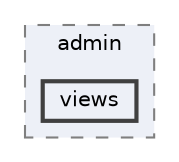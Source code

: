 digraph "C:/Users/LukeMabie/documents/Development/Password_Saver_Using_Django-master/venv/Lib/site-packages/django/contrib/admin/views"
{
 // LATEX_PDF_SIZE
  bgcolor="transparent";
  edge [fontname=Helvetica,fontsize=10,labelfontname=Helvetica,labelfontsize=10];
  node [fontname=Helvetica,fontsize=10,shape=box,height=0.2,width=0.4];
  compound=true
  subgraph clusterdir_58eaca76df3dc020054211715463e27d {
    graph [ bgcolor="#edf0f7", pencolor="grey50", label="admin", fontname=Helvetica,fontsize=10 style="filled,dashed", URL="dir_58eaca76df3dc020054211715463e27d.html",tooltip=""]
  dir_cb5e95dd273ccb6a559d2f453bd77819 [label="views", fillcolor="#edf0f7", color="grey25", style="filled,bold", URL="dir_cb5e95dd273ccb6a559d2f453bd77819.html",tooltip=""];
  }
}
